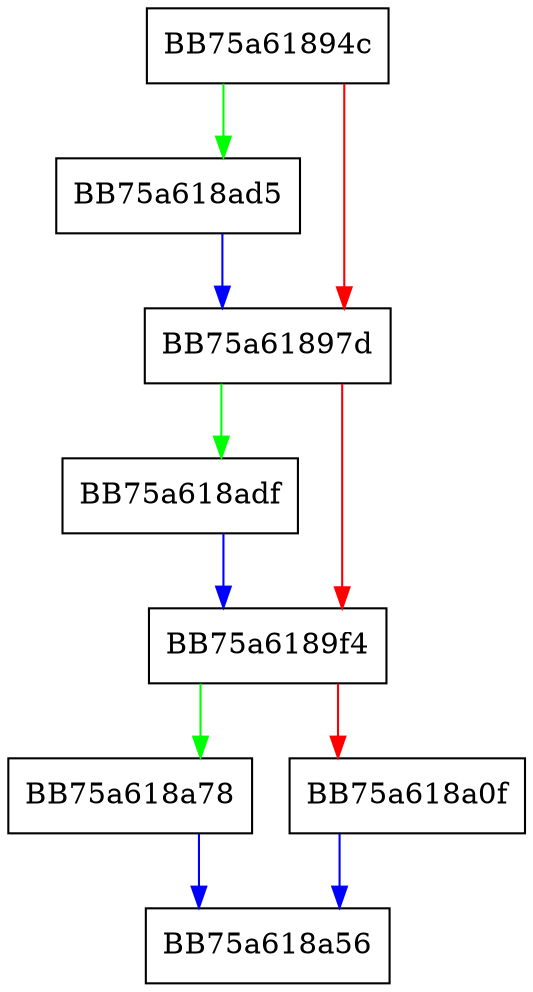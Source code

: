 digraph decodeBinSymbol {
  node [shape="box"];
  graph [splines=ortho];
  BB75a61894c -> BB75a618ad5 [color="green"];
  BB75a61894c -> BB75a61897d [color="red"];
  BB75a61897d -> BB75a618adf [color="green"];
  BB75a61897d -> BB75a6189f4 [color="red"];
  BB75a6189f4 -> BB75a618a78 [color="green"];
  BB75a6189f4 -> BB75a618a0f [color="red"];
  BB75a618a0f -> BB75a618a56 [color="blue"];
  BB75a618a78 -> BB75a618a56 [color="blue"];
  BB75a618ad5 -> BB75a61897d [color="blue"];
  BB75a618adf -> BB75a6189f4 [color="blue"];
}